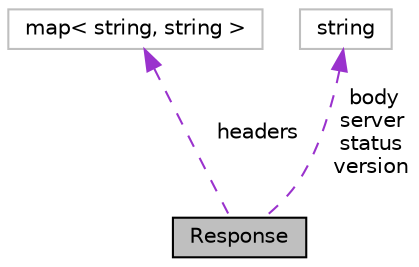 digraph "Response"
{
 // LATEX_PDF_SIZE
  edge [fontname="Helvetica",fontsize="10",labelfontname="Helvetica",labelfontsize="10"];
  node [fontname="Helvetica",fontsize="10",shape=record];
  Node1 [label="Response",height=0.2,width=0.4,color="black", fillcolor="grey75", style="filled", fontcolor="black",tooltip="Represents an HTTP response."];
  Node2 -> Node1 [dir="back",color="darkorchid3",fontsize="10",style="dashed",label=" headers" ];
  Node2 [label="map\< string, string \>",height=0.2,width=0.4,color="grey75", fillcolor="white", style="filled",tooltip=" "];
  Node3 -> Node1 [dir="back",color="darkorchid3",fontsize="10",style="dashed",label=" body\nserver\nstatus\nversion" ];
  Node3 [label="string",height=0.2,width=0.4,color="grey75", fillcolor="white", style="filled",tooltip=" "];
}
